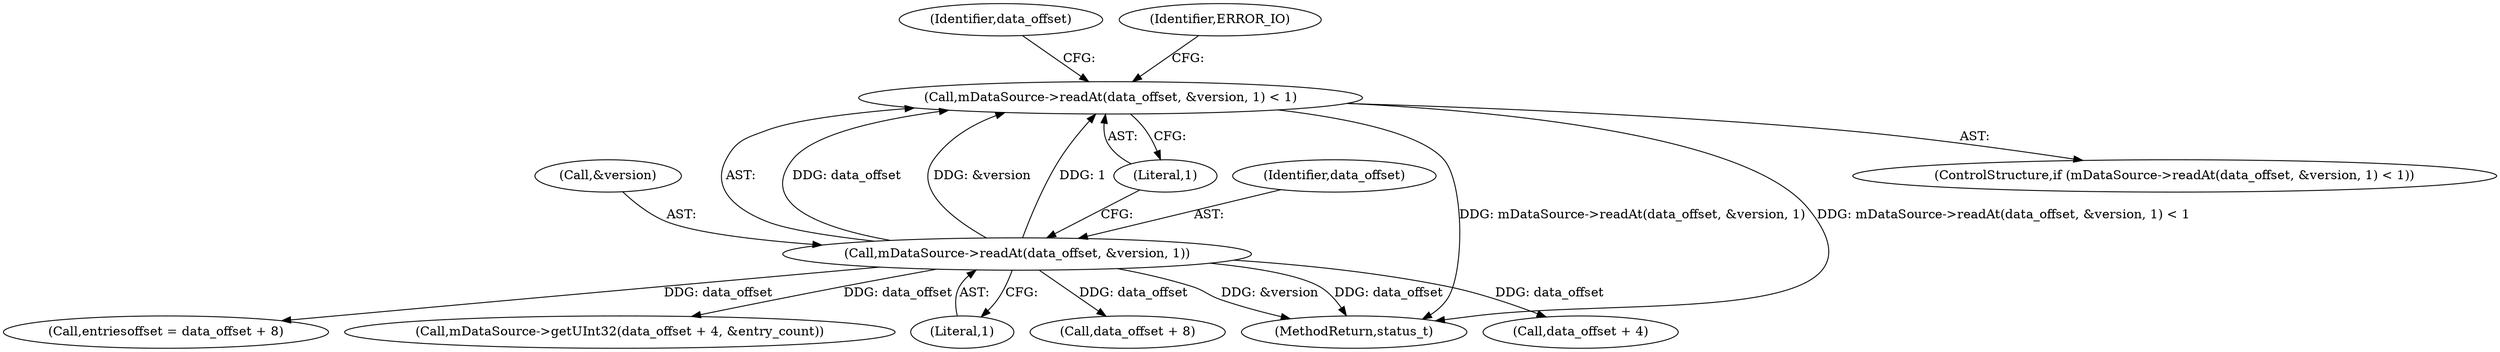 digraph "0_Android_e7142a0703bc93f75e213e96ebc19000022afed9@API" {
"1000634" [label="(Call,mDataSource->readAt(data_offset, &version, 1) < 1)"];
"1000635" [label="(Call,mDataSource->readAt(data_offset, &version, 1))"];
"1000639" [label="(Literal,1)"];
"1000675" [label="(Call,entriesoffset = data_offset + 8)"];
"1000640" [label="(Literal,1)"];
"1000648" [label="(Call,data_offset + 4)"];
"1000677" [label="(Call,data_offset + 8)"];
"1000636" [label="(Identifier,data_offset)"];
"1000633" [label="(ControlStructure,if (mDataSource->readAt(data_offset, &version, 1) < 1))"];
"1000635" [label="(Call,mDataSource->readAt(data_offset, &version, 1))"];
"1003275" [label="(MethodReturn,status_t)"];
"1000649" [label="(Identifier,data_offset)"];
"1000637" [label="(Call,&version)"];
"1000643" [label="(Identifier,ERROR_IO)"];
"1000634" [label="(Call,mDataSource->readAt(data_offset, &version, 1) < 1)"];
"1000647" [label="(Call,mDataSource->getUInt32(data_offset + 4, &entry_count))"];
"1000634" -> "1000633"  [label="AST: "];
"1000634" -> "1000640"  [label="CFG: "];
"1000635" -> "1000634"  [label="AST: "];
"1000640" -> "1000634"  [label="AST: "];
"1000643" -> "1000634"  [label="CFG: "];
"1000649" -> "1000634"  [label="CFG: "];
"1000634" -> "1003275"  [label="DDG: mDataSource->readAt(data_offset, &version, 1)"];
"1000634" -> "1003275"  [label="DDG: mDataSource->readAt(data_offset, &version, 1) < 1"];
"1000635" -> "1000634"  [label="DDG: data_offset"];
"1000635" -> "1000634"  [label="DDG: &version"];
"1000635" -> "1000634"  [label="DDG: 1"];
"1000635" -> "1000639"  [label="CFG: "];
"1000636" -> "1000635"  [label="AST: "];
"1000637" -> "1000635"  [label="AST: "];
"1000639" -> "1000635"  [label="AST: "];
"1000640" -> "1000635"  [label="CFG: "];
"1000635" -> "1003275"  [label="DDG: &version"];
"1000635" -> "1003275"  [label="DDG: data_offset"];
"1000635" -> "1000647"  [label="DDG: data_offset"];
"1000635" -> "1000648"  [label="DDG: data_offset"];
"1000635" -> "1000675"  [label="DDG: data_offset"];
"1000635" -> "1000677"  [label="DDG: data_offset"];
}

